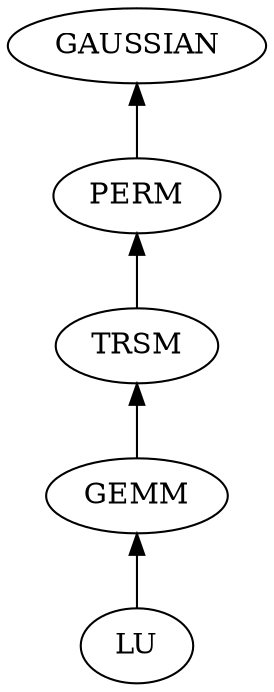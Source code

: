 digraph lu {
        edge[dir=back];

        GAUSSIAN;
        GAUSSIAN -> PERM;
        PERM -> TRSM;
        TRSM -> GEMM;
        GEMM -> LU;
}
